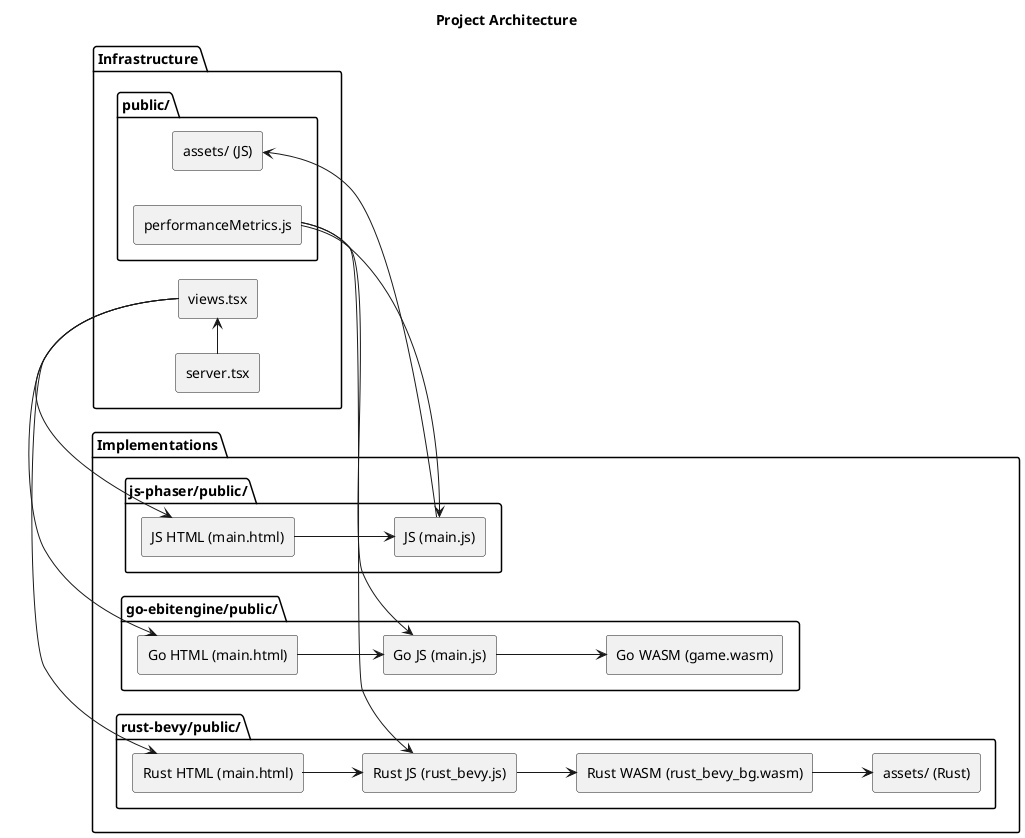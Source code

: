@startuml
title Project Architecture

left to right direction
skinparam componentStyle rectangle

package "Infrastructure" {
    [server.tsx] as server
    [views.tsx] as views
    server -> views

  package "public/"{
    [assets/ (JS)] as assets
    [performanceMetrics.js] as metrics
  }
}

package "Implementations" {
  package "go-ebitengine/public/" {
  [Go HTML (main.html)] as go_html
  [Go JS (main.js)] as go_js
  [Go WASM (game.wasm)] as go_wasm
  }

  package "rust-bevy/public/" {
  [Rust HTML (main.html)] as rust_html
  [Rust JS (rust_bevy.js)] as rust_js
  [Rust WASM (rust_bevy_bg.wasm)] as rust_wasm
  [assets/ (Rust)] as rust_assets
  }

  package "js-phaser/public/"{
  [JS HTML (main.html)] as js_html
  [JS (main.js)] as js_js
  }

  views -> go_html
  views -> rust_html
  views -> js_html

  go_html --> go_js
  rust_html --> rust_js
  js_html --> js_js

  go_js --> go_wasm
  rust_js --> rust_wasm

  rust_wasm --> rust_assets
  js_js --> assets

  metrics --> go_js
  metrics --> rust_js
  metrics --> js_js
}

@enduml
